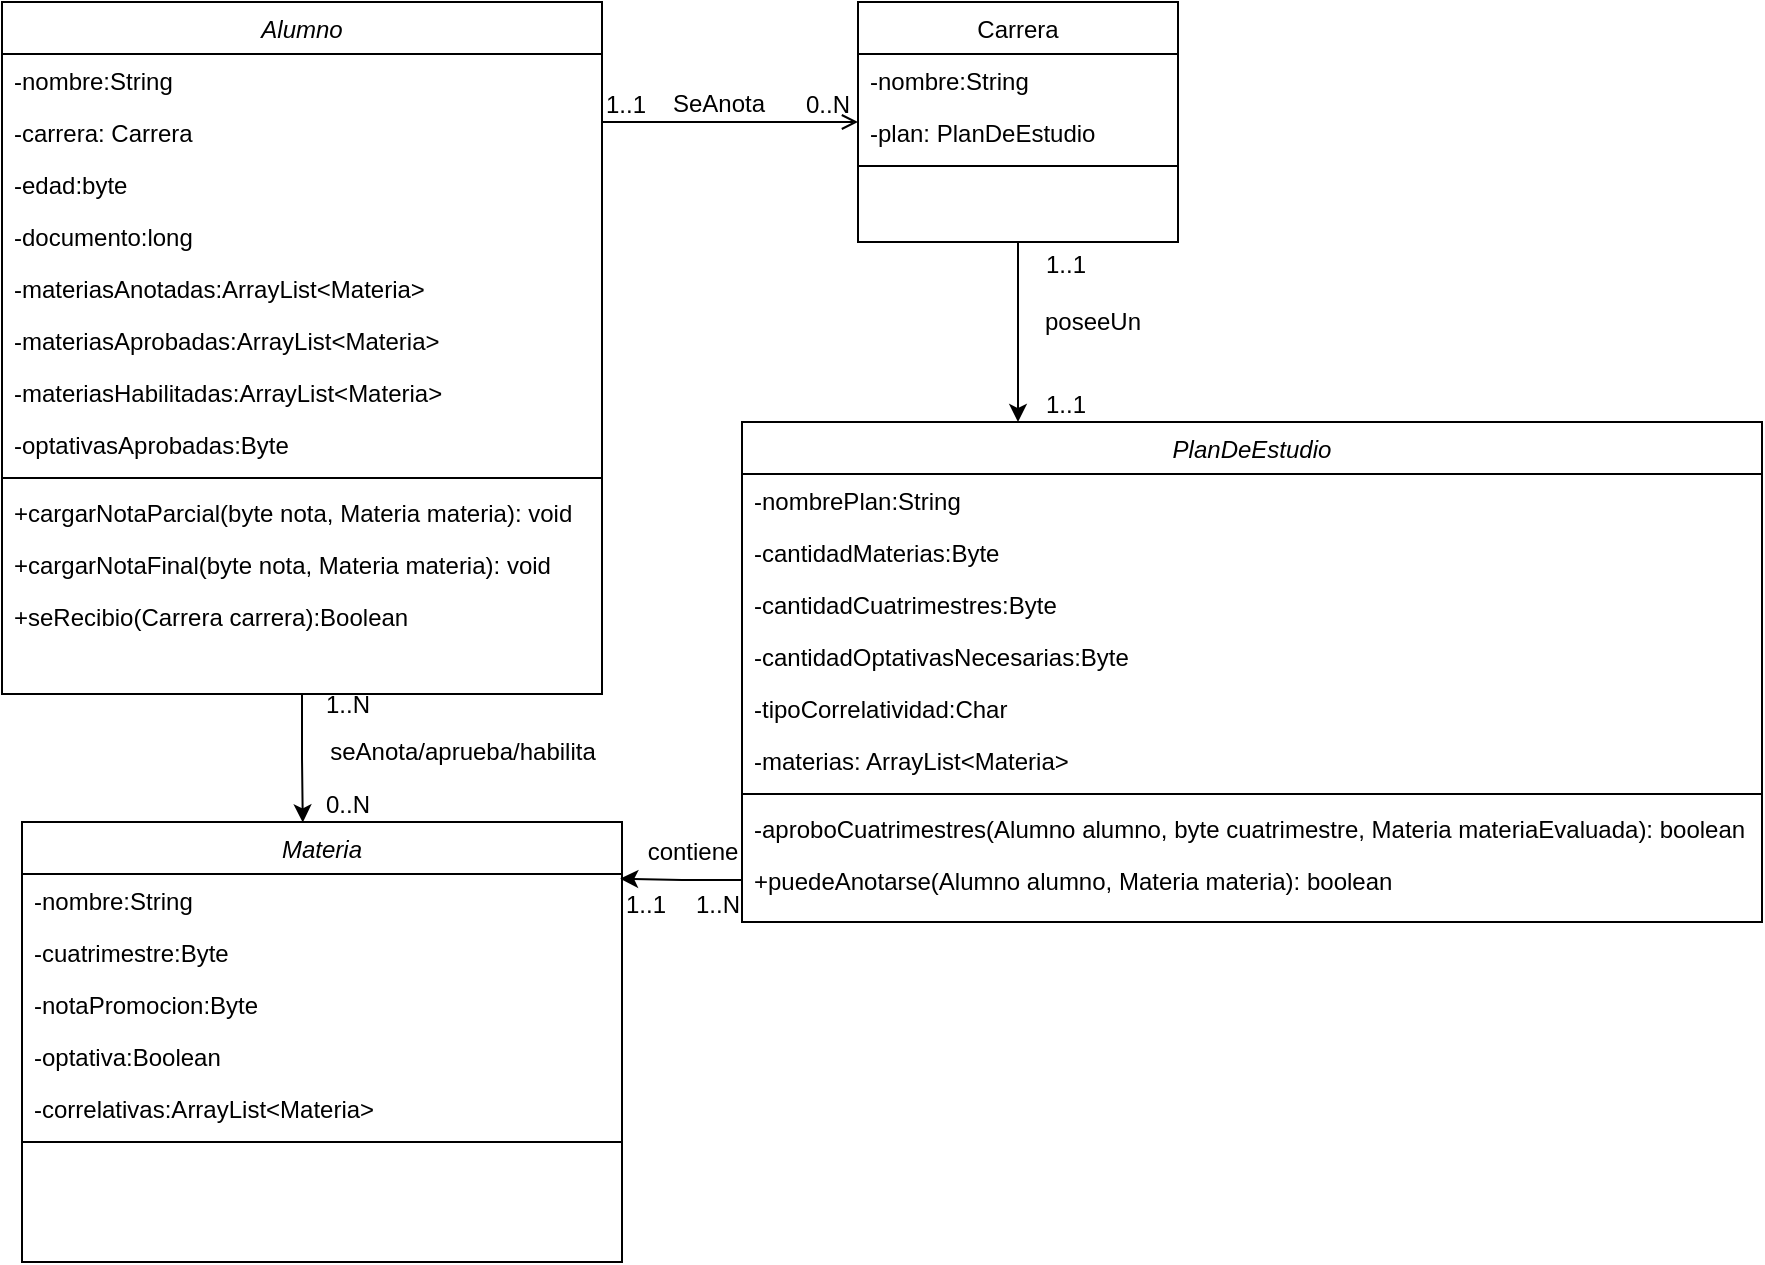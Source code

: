 <mxfile version="26.0.6">
  <diagram id="C5RBs43oDa-KdzZeNtuy" name="Page-1">
    <mxGraphModel dx="1434" dy="794" grid="1" gridSize="10" guides="1" tooltips="1" connect="1" arrows="1" fold="1" page="1" pageScale="1" pageWidth="827" pageHeight="1169" math="0" shadow="0">
      <root>
        <mxCell id="WIyWlLk6GJQsqaUBKTNV-0" />
        <mxCell id="WIyWlLk6GJQsqaUBKTNV-1" parent="WIyWlLk6GJQsqaUBKTNV-0" />
        <mxCell id="zkfFHV4jXpPFQw0GAbJ--0" value="Alumno" style="swimlane;fontStyle=2;align=center;verticalAlign=top;childLayout=stackLayout;horizontal=1;startSize=26;horizontalStack=0;resizeParent=1;resizeLast=0;collapsible=1;marginBottom=0;rounded=0;shadow=0;strokeWidth=1;" parent="WIyWlLk6GJQsqaUBKTNV-1" vertex="1">
          <mxGeometry x="80" y="120" width="300" height="346" as="geometry">
            <mxRectangle x="230" y="140" width="160" height="26" as="alternateBounds" />
          </mxGeometry>
        </mxCell>
        <mxCell id="zkfFHV4jXpPFQw0GAbJ--1" value="-nombre:String" style="text;align=left;verticalAlign=top;spacingLeft=4;spacingRight=4;overflow=hidden;rotatable=0;points=[[0,0.5],[1,0.5]];portConstraint=eastwest;" parent="zkfFHV4jXpPFQw0GAbJ--0" vertex="1">
          <mxGeometry y="26" width="300" height="26" as="geometry" />
        </mxCell>
        <mxCell id="zkfFHV4jXpPFQw0GAbJ--2" value="-carrera: Carrera" style="text;align=left;verticalAlign=top;spacingLeft=4;spacingRight=4;overflow=hidden;rotatable=0;points=[[0,0.5],[1,0.5]];portConstraint=eastwest;rounded=0;shadow=0;html=0;" parent="zkfFHV4jXpPFQw0GAbJ--0" vertex="1">
          <mxGeometry y="52" width="300" height="26" as="geometry" />
        </mxCell>
        <mxCell id="zkfFHV4jXpPFQw0GAbJ--3" value="-edad:byte" style="text;align=left;verticalAlign=top;spacingLeft=4;spacingRight=4;overflow=hidden;rotatable=0;points=[[0,0.5],[1,0.5]];portConstraint=eastwest;rounded=0;shadow=0;html=0;" parent="zkfFHV4jXpPFQw0GAbJ--0" vertex="1">
          <mxGeometry y="78" width="300" height="26" as="geometry" />
        </mxCell>
        <mxCell id="l_dHhAXBrCosvhmtFmNv-30" value="-documento:long" style="text;align=left;verticalAlign=top;spacingLeft=4;spacingRight=4;overflow=hidden;rotatable=0;points=[[0,0.5],[1,0.5]];portConstraint=eastwest;rounded=0;shadow=0;html=0;" parent="zkfFHV4jXpPFQw0GAbJ--0" vertex="1">
          <mxGeometry y="104" width="300" height="26" as="geometry" />
        </mxCell>
        <mxCell id="l_dHhAXBrCosvhmtFmNv-31" value="-materiasAnotadas:ArrayList&lt;Materia&gt;" style="text;align=left;verticalAlign=top;spacingLeft=4;spacingRight=4;overflow=hidden;rotatable=0;points=[[0,0.5],[1,0.5]];portConstraint=eastwest;rounded=0;shadow=0;html=0;" parent="zkfFHV4jXpPFQw0GAbJ--0" vertex="1">
          <mxGeometry y="130" width="300" height="26" as="geometry" />
        </mxCell>
        <mxCell id="l_dHhAXBrCosvhmtFmNv-32" value="-materiasAprobadas:ArrayList&lt;Materia&gt;" style="text;align=left;verticalAlign=top;spacingLeft=4;spacingRight=4;overflow=hidden;rotatable=0;points=[[0,0.5],[1,0.5]];portConstraint=eastwest;rounded=0;shadow=0;html=0;" parent="zkfFHV4jXpPFQw0GAbJ--0" vertex="1">
          <mxGeometry y="156" width="300" height="26" as="geometry" />
        </mxCell>
        <mxCell id="l_dHhAXBrCosvhmtFmNv-33" value="-materiasHabilitadas:ArrayList&lt;Materia&gt;" style="text;align=left;verticalAlign=top;spacingLeft=4;spacingRight=4;overflow=hidden;rotatable=0;points=[[0,0.5],[1,0.5]];portConstraint=eastwest;rounded=0;shadow=0;html=0;" parent="zkfFHV4jXpPFQw0GAbJ--0" vertex="1">
          <mxGeometry y="182" width="300" height="26" as="geometry" />
        </mxCell>
        <mxCell id="bRXoT58sWPuRrpNe8GuQ-0" value="-optativasAprobadas:Byte" style="text;align=left;verticalAlign=top;spacingLeft=4;spacingRight=4;overflow=hidden;rotatable=0;points=[[0,0.5],[1,0.5]];portConstraint=eastwest;rounded=0;shadow=0;html=0;" parent="zkfFHV4jXpPFQw0GAbJ--0" vertex="1">
          <mxGeometry y="208" width="300" height="26" as="geometry" />
        </mxCell>
        <mxCell id="zkfFHV4jXpPFQw0GAbJ--4" value="" style="line;html=1;strokeWidth=1;align=left;verticalAlign=middle;spacingTop=-1;spacingLeft=3;spacingRight=3;rotatable=0;labelPosition=right;points=[];portConstraint=eastwest;" parent="zkfFHV4jXpPFQw0GAbJ--0" vertex="1">
          <mxGeometry y="234" width="300" height="8" as="geometry" />
        </mxCell>
        <mxCell id="zkfFHV4jXpPFQw0GAbJ--5" value="+cargarNotaParcial(byte nota, Materia materia): void" style="text;align=left;verticalAlign=top;spacingLeft=4;spacingRight=4;overflow=hidden;rotatable=0;points=[[0,0.5],[1,0.5]];portConstraint=eastwest;" parent="zkfFHV4jXpPFQw0GAbJ--0" vertex="1">
          <mxGeometry y="242" width="300" height="26" as="geometry" />
        </mxCell>
        <mxCell id="l_dHhAXBrCosvhmtFmNv-35" value="+cargarNotaFinal(byte nota, Materia materia): void" style="text;align=left;verticalAlign=top;spacingLeft=4;spacingRight=4;overflow=hidden;rotatable=0;points=[[0,0.5],[1,0.5]];portConstraint=eastwest;" parent="zkfFHV4jXpPFQw0GAbJ--0" vertex="1">
          <mxGeometry y="268" width="300" height="26" as="geometry" />
        </mxCell>
        <mxCell id="l_dHhAXBrCosvhmtFmNv-36" value="+seRecibio(Carrera carrera):Boolean" style="text;align=left;verticalAlign=top;spacingLeft=4;spacingRight=4;overflow=hidden;rotatable=0;points=[[0,0.5],[1,0.5]];portConstraint=eastwest;" parent="zkfFHV4jXpPFQw0GAbJ--0" vertex="1">
          <mxGeometry y="294" width="300" height="26" as="geometry" />
        </mxCell>
        <mxCell id="zkfFHV4jXpPFQw0GAbJ--17" value="Carrera" style="swimlane;fontStyle=0;align=center;verticalAlign=top;childLayout=stackLayout;horizontal=1;startSize=26;horizontalStack=0;resizeParent=1;resizeLast=0;collapsible=1;marginBottom=0;rounded=0;shadow=0;strokeWidth=1;" parent="WIyWlLk6GJQsqaUBKTNV-1" vertex="1">
          <mxGeometry x="508" y="120" width="160" height="120" as="geometry">
            <mxRectangle x="550" y="140" width="160" height="26" as="alternateBounds" />
          </mxGeometry>
        </mxCell>
        <mxCell id="zkfFHV4jXpPFQw0GAbJ--18" value="-nombre:String" style="text;align=left;verticalAlign=top;spacingLeft=4;spacingRight=4;overflow=hidden;rotatable=0;points=[[0,0.5],[1,0.5]];portConstraint=eastwest;" parent="zkfFHV4jXpPFQw0GAbJ--17" vertex="1">
          <mxGeometry y="26" width="160" height="26" as="geometry" />
        </mxCell>
        <mxCell id="zkfFHV4jXpPFQw0GAbJ--19" value="-plan: PlanDeEstudio" style="text;align=left;verticalAlign=top;spacingLeft=4;spacingRight=4;overflow=hidden;rotatable=0;points=[[0,0.5],[1,0.5]];portConstraint=eastwest;rounded=0;shadow=0;html=0;" parent="zkfFHV4jXpPFQw0GAbJ--17" vertex="1">
          <mxGeometry y="52" width="160" height="26" as="geometry" />
        </mxCell>
        <mxCell id="zkfFHV4jXpPFQw0GAbJ--23" value="" style="line;html=1;strokeWidth=1;align=left;verticalAlign=middle;spacingTop=-1;spacingLeft=3;spacingRight=3;rotatable=0;labelPosition=right;points=[];portConstraint=eastwest;" parent="zkfFHV4jXpPFQw0GAbJ--17" vertex="1">
          <mxGeometry y="78" width="160" height="8" as="geometry" />
        </mxCell>
        <mxCell id="zkfFHV4jXpPFQw0GAbJ--26" value="" style="endArrow=open;shadow=0;strokeWidth=1;rounded=0;curved=0;endFill=1;edgeStyle=elbowEdgeStyle;elbow=vertical;" parent="WIyWlLk6GJQsqaUBKTNV-1" source="zkfFHV4jXpPFQw0GAbJ--0" target="zkfFHV4jXpPFQw0GAbJ--17" edge="1">
          <mxGeometry x="0.5" y="41" relative="1" as="geometry">
            <mxPoint x="380" y="192" as="sourcePoint" />
            <mxPoint x="540" y="192" as="targetPoint" />
            <mxPoint x="-40" y="32" as="offset" />
          </mxGeometry>
        </mxCell>
        <mxCell id="zkfFHV4jXpPFQw0GAbJ--27" value="1..1" style="resizable=0;align=left;verticalAlign=bottom;labelBackgroundColor=none;fontSize=12;" parent="zkfFHV4jXpPFQw0GAbJ--26" connectable="0" vertex="1">
          <mxGeometry x="-1" relative="1" as="geometry">
            <mxPoint as="offset" />
          </mxGeometry>
        </mxCell>
        <mxCell id="zkfFHV4jXpPFQw0GAbJ--29" value="SeAnota" style="text;html=1;resizable=0;points=[];;align=center;verticalAlign=middle;labelBackgroundColor=none;rounded=0;shadow=0;strokeWidth=1;fontSize=12;" parent="zkfFHV4jXpPFQw0GAbJ--26" vertex="1" connectable="0">
          <mxGeometry x="0.5" y="49" relative="1" as="geometry">
            <mxPoint x="-38" y="40" as="offset" />
          </mxGeometry>
        </mxCell>
        <mxCell id="l_dHhAXBrCosvhmtFmNv-38" value="0..N" style="resizable=0;align=left;verticalAlign=bottom;labelBackgroundColor=none;fontSize=12;" parent="WIyWlLk6GJQsqaUBKTNV-1" connectable="0" vertex="1">
          <mxGeometry x="480" y="180" as="geometry" />
        </mxCell>
        <mxCell id="l_dHhAXBrCosvhmtFmNv-39" value="PlanDeEstudio" style="swimlane;fontStyle=2;align=center;verticalAlign=top;childLayout=stackLayout;horizontal=1;startSize=26;horizontalStack=0;resizeParent=1;resizeLast=0;collapsible=1;marginBottom=0;rounded=0;shadow=0;strokeWidth=1;" parent="WIyWlLk6GJQsqaUBKTNV-1" vertex="1">
          <mxGeometry x="450" y="330" width="510" height="250" as="geometry">
            <mxRectangle x="230" y="140" width="160" height="26" as="alternateBounds" />
          </mxGeometry>
        </mxCell>
        <mxCell id="l_dHhAXBrCosvhmtFmNv-40" value="-nombrePlan:String" style="text;align=left;verticalAlign=top;spacingLeft=4;spacingRight=4;overflow=hidden;rotatable=0;points=[[0,0.5],[1,0.5]];portConstraint=eastwest;" parent="l_dHhAXBrCosvhmtFmNv-39" vertex="1">
          <mxGeometry y="26" width="510" height="26" as="geometry" />
        </mxCell>
        <mxCell id="l_dHhAXBrCosvhmtFmNv-41" value="-cantidadMaterias:Byte" style="text;align=left;verticalAlign=top;spacingLeft=4;spacingRight=4;overflow=hidden;rotatable=0;points=[[0,0.5],[1,0.5]];portConstraint=eastwest;rounded=0;shadow=0;html=0;" parent="l_dHhAXBrCosvhmtFmNv-39" vertex="1">
          <mxGeometry y="52" width="510" height="26" as="geometry" />
        </mxCell>
        <mxCell id="l_dHhAXBrCosvhmtFmNv-42" value="-cantidadCuatrimestres:Byte" style="text;align=left;verticalAlign=top;spacingLeft=4;spacingRight=4;overflow=hidden;rotatable=0;points=[[0,0.5],[1,0.5]];portConstraint=eastwest;rounded=0;shadow=0;html=0;" parent="l_dHhAXBrCosvhmtFmNv-39" vertex="1">
          <mxGeometry y="78" width="510" height="26" as="geometry" />
        </mxCell>
        <mxCell id="l_dHhAXBrCosvhmtFmNv-43" value="-cantidadOptativasNecesarias:Byte" style="text;align=left;verticalAlign=top;spacingLeft=4;spacingRight=4;overflow=hidden;rotatable=0;points=[[0,0.5],[1,0.5]];portConstraint=eastwest;rounded=0;shadow=0;html=0;" parent="l_dHhAXBrCosvhmtFmNv-39" vertex="1">
          <mxGeometry y="104" width="510" height="26" as="geometry" />
        </mxCell>
        <mxCell id="l_dHhAXBrCosvhmtFmNv-44" value="-tipoCorrelatividad:Char" style="text;align=left;verticalAlign=top;spacingLeft=4;spacingRight=4;overflow=hidden;rotatable=0;points=[[0,0.5],[1,0.5]];portConstraint=eastwest;rounded=0;shadow=0;html=0;" parent="l_dHhAXBrCosvhmtFmNv-39" vertex="1">
          <mxGeometry y="130" width="510" height="26" as="geometry" />
        </mxCell>
        <mxCell id="l_dHhAXBrCosvhmtFmNv-47" value="-materias: ArrayList&lt;Materia&gt;" style="text;align=left;verticalAlign=top;spacingLeft=4;spacingRight=4;overflow=hidden;rotatable=0;points=[[0,0.5],[1,0.5]];portConstraint=eastwest;rounded=0;shadow=0;html=0;" parent="l_dHhAXBrCosvhmtFmNv-39" vertex="1">
          <mxGeometry y="156" width="510" height="26" as="geometry" />
        </mxCell>
        <mxCell id="l_dHhAXBrCosvhmtFmNv-48" value="" style="line;html=1;strokeWidth=1;align=left;verticalAlign=middle;spacingTop=-1;spacingLeft=3;spacingRight=3;rotatable=0;labelPosition=right;points=[];portConstraint=eastwest;" parent="l_dHhAXBrCosvhmtFmNv-39" vertex="1">
          <mxGeometry y="182" width="510" height="8" as="geometry" />
        </mxCell>
        <mxCell id="l_dHhAXBrCosvhmtFmNv-49" value="-aproboCuatrimestres(Alumno alumno, byte cuatrimestre, Materia materiaEvaluada): boolean" style="text;align=left;verticalAlign=top;spacingLeft=4;spacingRight=4;overflow=hidden;rotatable=0;points=[[0,0.5],[1,0.5]];portConstraint=eastwest;" parent="l_dHhAXBrCosvhmtFmNv-39" vertex="1">
          <mxGeometry y="190" width="510" height="26" as="geometry" />
        </mxCell>
        <mxCell id="l_dHhAXBrCosvhmtFmNv-50" value="+puedeAnotarse(Alumno alumno, Materia materia): boolean" style="text;align=left;verticalAlign=top;spacingLeft=4;spacingRight=4;overflow=hidden;rotatable=0;points=[[0,0.5],[1,0.5]];portConstraint=eastwest;" parent="l_dHhAXBrCosvhmtFmNv-39" vertex="1">
          <mxGeometry y="216" width="510" height="26" as="geometry" />
        </mxCell>
        <mxCell id="l_dHhAXBrCosvhmtFmNv-52" style="edgeStyle=orthogonalEdgeStyle;rounded=0;orthogonalLoop=1;jettySize=auto;html=1;exitX=0.5;exitY=1;exitDx=0;exitDy=0;" parent="WIyWlLk6GJQsqaUBKTNV-1" source="zkfFHV4jXpPFQw0GAbJ--17" edge="1">
          <mxGeometry relative="1" as="geometry">
            <mxPoint x="588" y="330" as="targetPoint" />
          </mxGeometry>
        </mxCell>
        <mxCell id="l_dHhAXBrCosvhmtFmNv-54" value="Materia" style="swimlane;fontStyle=2;align=center;verticalAlign=top;childLayout=stackLayout;horizontal=1;startSize=26;horizontalStack=0;resizeParent=1;resizeLast=0;collapsible=1;marginBottom=0;rounded=0;shadow=0;strokeWidth=1;" parent="WIyWlLk6GJQsqaUBKTNV-1" vertex="1">
          <mxGeometry x="90" y="530" width="300" height="220" as="geometry">
            <mxRectangle x="230" y="140" width="160" height="26" as="alternateBounds" />
          </mxGeometry>
        </mxCell>
        <mxCell id="l_dHhAXBrCosvhmtFmNv-55" value="-nombre:String" style="text;align=left;verticalAlign=top;spacingLeft=4;spacingRight=4;overflow=hidden;rotatable=0;points=[[0,0.5],[1,0.5]];portConstraint=eastwest;" parent="l_dHhAXBrCosvhmtFmNv-54" vertex="1">
          <mxGeometry y="26" width="300" height="26" as="geometry" />
        </mxCell>
        <mxCell id="l_dHhAXBrCosvhmtFmNv-56" value="-cuatrimestre:Byte" style="text;align=left;verticalAlign=top;spacingLeft=4;spacingRight=4;overflow=hidden;rotatable=0;points=[[0,0.5],[1,0.5]];portConstraint=eastwest;rounded=0;shadow=0;html=0;" parent="l_dHhAXBrCosvhmtFmNv-54" vertex="1">
          <mxGeometry y="52" width="300" height="26" as="geometry" />
        </mxCell>
        <mxCell id="l_dHhAXBrCosvhmtFmNv-57" value="-notaPromocion:Byte" style="text;align=left;verticalAlign=top;spacingLeft=4;spacingRight=4;overflow=hidden;rotatable=0;points=[[0,0.5],[1,0.5]];portConstraint=eastwest;rounded=0;shadow=0;html=0;" parent="l_dHhAXBrCosvhmtFmNv-54" vertex="1">
          <mxGeometry y="78" width="300" height="26" as="geometry" />
        </mxCell>
        <mxCell id="l_dHhAXBrCosvhmtFmNv-58" value="-optativa:Boolean" style="text;align=left;verticalAlign=top;spacingLeft=4;spacingRight=4;overflow=hidden;rotatable=0;points=[[0,0.5],[1,0.5]];portConstraint=eastwest;rounded=0;shadow=0;html=0;" parent="l_dHhAXBrCosvhmtFmNv-54" vertex="1">
          <mxGeometry y="104" width="300" height="26" as="geometry" />
        </mxCell>
        <mxCell id="l_dHhAXBrCosvhmtFmNv-60" value="-correlativas:ArrayList&lt;Materia&gt;" style="text;align=left;verticalAlign=top;spacingLeft=4;spacingRight=4;overflow=hidden;rotatable=0;points=[[0,0.5],[1,0.5]];portConstraint=eastwest;rounded=0;shadow=0;html=0;" parent="l_dHhAXBrCosvhmtFmNv-54" vertex="1">
          <mxGeometry y="130" width="300" height="26" as="geometry" />
        </mxCell>
        <mxCell id="l_dHhAXBrCosvhmtFmNv-63" value="" style="line;html=1;strokeWidth=1;align=left;verticalAlign=middle;spacingTop=-1;spacingLeft=3;spacingRight=3;rotatable=0;labelPosition=right;points=[];portConstraint=eastwest;" parent="l_dHhAXBrCosvhmtFmNv-54" vertex="1">
          <mxGeometry y="156" width="300" height="8" as="geometry" />
        </mxCell>
        <mxCell id="l_dHhAXBrCosvhmtFmNv-67" value="1..1" style="resizable=0;align=left;verticalAlign=bottom;labelBackgroundColor=none;fontSize=12;" parent="WIyWlLk6GJQsqaUBKTNV-1" connectable="0" vertex="1">
          <mxGeometry x="600" y="260" as="geometry" />
        </mxCell>
        <mxCell id="l_dHhAXBrCosvhmtFmNv-68" value="1..1" style="resizable=0;align=left;verticalAlign=bottom;labelBackgroundColor=none;fontSize=12;" parent="WIyWlLk6GJQsqaUBKTNV-1" connectable="0" vertex="1">
          <mxGeometry x="600" y="330" as="geometry" />
        </mxCell>
        <mxCell id="l_dHhAXBrCosvhmtFmNv-69" value="poseeUn" style="text;html=1;align=center;verticalAlign=middle;resizable=0;points=[];autosize=1;strokeColor=none;fillColor=none;" parent="WIyWlLk6GJQsqaUBKTNV-1" vertex="1">
          <mxGeometry x="590" y="265" width="70" height="30" as="geometry" />
        </mxCell>
        <mxCell id="l_dHhAXBrCosvhmtFmNv-76" style="edgeStyle=orthogonalEdgeStyle;rounded=0;orthogonalLoop=1;jettySize=auto;html=1;exitX=0.5;exitY=1;exitDx=0;exitDy=0;entryX=0.468;entryY=0.001;entryDx=0;entryDy=0;entryPerimeter=0;" parent="WIyWlLk6GJQsqaUBKTNV-1" source="zkfFHV4jXpPFQw0GAbJ--0" target="l_dHhAXBrCosvhmtFmNv-54" edge="1">
          <mxGeometry relative="1" as="geometry" />
        </mxCell>
        <mxCell id="l_dHhAXBrCosvhmtFmNv-77" value="1..N" style="resizable=0;align=left;verticalAlign=bottom;labelBackgroundColor=none;fontSize=12;direction=west;" parent="WIyWlLk6GJQsqaUBKTNV-1" connectable="0" vertex="1">
          <mxGeometry x="240" y="480" as="geometry" />
        </mxCell>
        <mxCell id="Ps2uXEbqr8zls9mmFRcS-0" value="0..N" style="resizable=0;align=left;verticalAlign=bottom;labelBackgroundColor=none;fontSize=12;" parent="WIyWlLk6GJQsqaUBKTNV-1" connectable="0" vertex="1">
          <mxGeometry x="240" y="530" as="geometry" />
        </mxCell>
        <mxCell id="Ps2uXEbqr8zls9mmFRcS-1" value="seAnota/aprueba/habilita" style="text;html=1;align=center;verticalAlign=middle;resizable=0;points=[];autosize=1;strokeColor=none;fillColor=none;" parent="WIyWlLk6GJQsqaUBKTNV-1" vertex="1">
          <mxGeometry x="230" y="480" width="160" height="30" as="geometry" />
        </mxCell>
        <mxCell id="bRXoT58sWPuRrpNe8GuQ-2" style="edgeStyle=orthogonalEdgeStyle;rounded=0;orthogonalLoop=1;jettySize=auto;html=1;exitX=0;exitY=0.5;exitDx=0;exitDy=0;entryX=0.997;entryY=0.09;entryDx=0;entryDy=0;entryPerimeter=0;" parent="WIyWlLk6GJQsqaUBKTNV-1" source="l_dHhAXBrCosvhmtFmNv-50" target="l_dHhAXBrCosvhmtFmNv-55" edge="1">
          <mxGeometry relative="1" as="geometry" />
        </mxCell>
        <mxCell id="bRXoT58sWPuRrpNe8GuQ-3" value="contiene" style="text;html=1;align=center;verticalAlign=middle;resizable=0;points=[];autosize=1;strokeColor=none;fillColor=none;" parent="WIyWlLk6GJQsqaUBKTNV-1" vertex="1">
          <mxGeometry x="390" y="530" width="70" height="30" as="geometry" />
        </mxCell>
        <mxCell id="bRXoT58sWPuRrpNe8GuQ-4" value="1..N" style="resizable=0;align=left;verticalAlign=bottom;labelBackgroundColor=none;fontSize=12;rotation=0;" parent="WIyWlLk6GJQsqaUBKTNV-1" connectable="0" vertex="1">
          <mxGeometry x="425" y="580" as="geometry" />
        </mxCell>
        <mxCell id="bRXoT58sWPuRrpNe8GuQ-5" value="1..1" style="resizable=0;align=left;verticalAlign=bottom;labelBackgroundColor=none;fontSize=12;rotation=0;" parent="WIyWlLk6GJQsqaUBKTNV-1" connectable="0" vertex="1">
          <mxGeometry x="390" y="580" as="geometry" />
        </mxCell>
      </root>
    </mxGraphModel>
  </diagram>
</mxfile>
